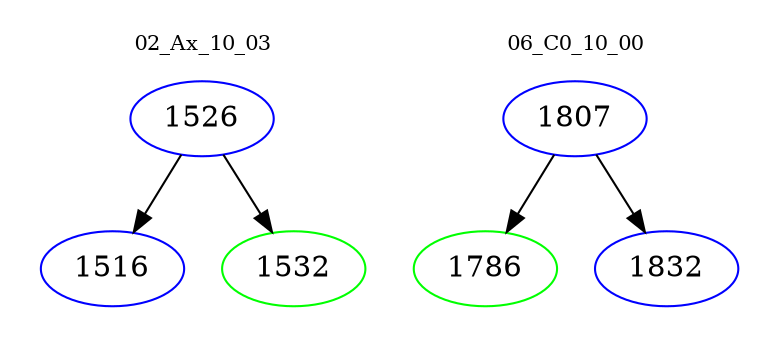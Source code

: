 digraph{
subgraph cluster_0 {
color = white
label = "02_Ax_10_03";
fontsize=10;
T0_1526 [label="1526", color="blue"]
T0_1526 -> T0_1516 [color="black"]
T0_1516 [label="1516", color="blue"]
T0_1526 -> T0_1532 [color="black"]
T0_1532 [label="1532", color="green"]
}
subgraph cluster_1 {
color = white
label = "06_C0_10_00";
fontsize=10;
T1_1807 [label="1807", color="blue"]
T1_1807 -> T1_1786 [color="black"]
T1_1786 [label="1786", color="green"]
T1_1807 -> T1_1832 [color="black"]
T1_1832 [label="1832", color="blue"]
}
}
